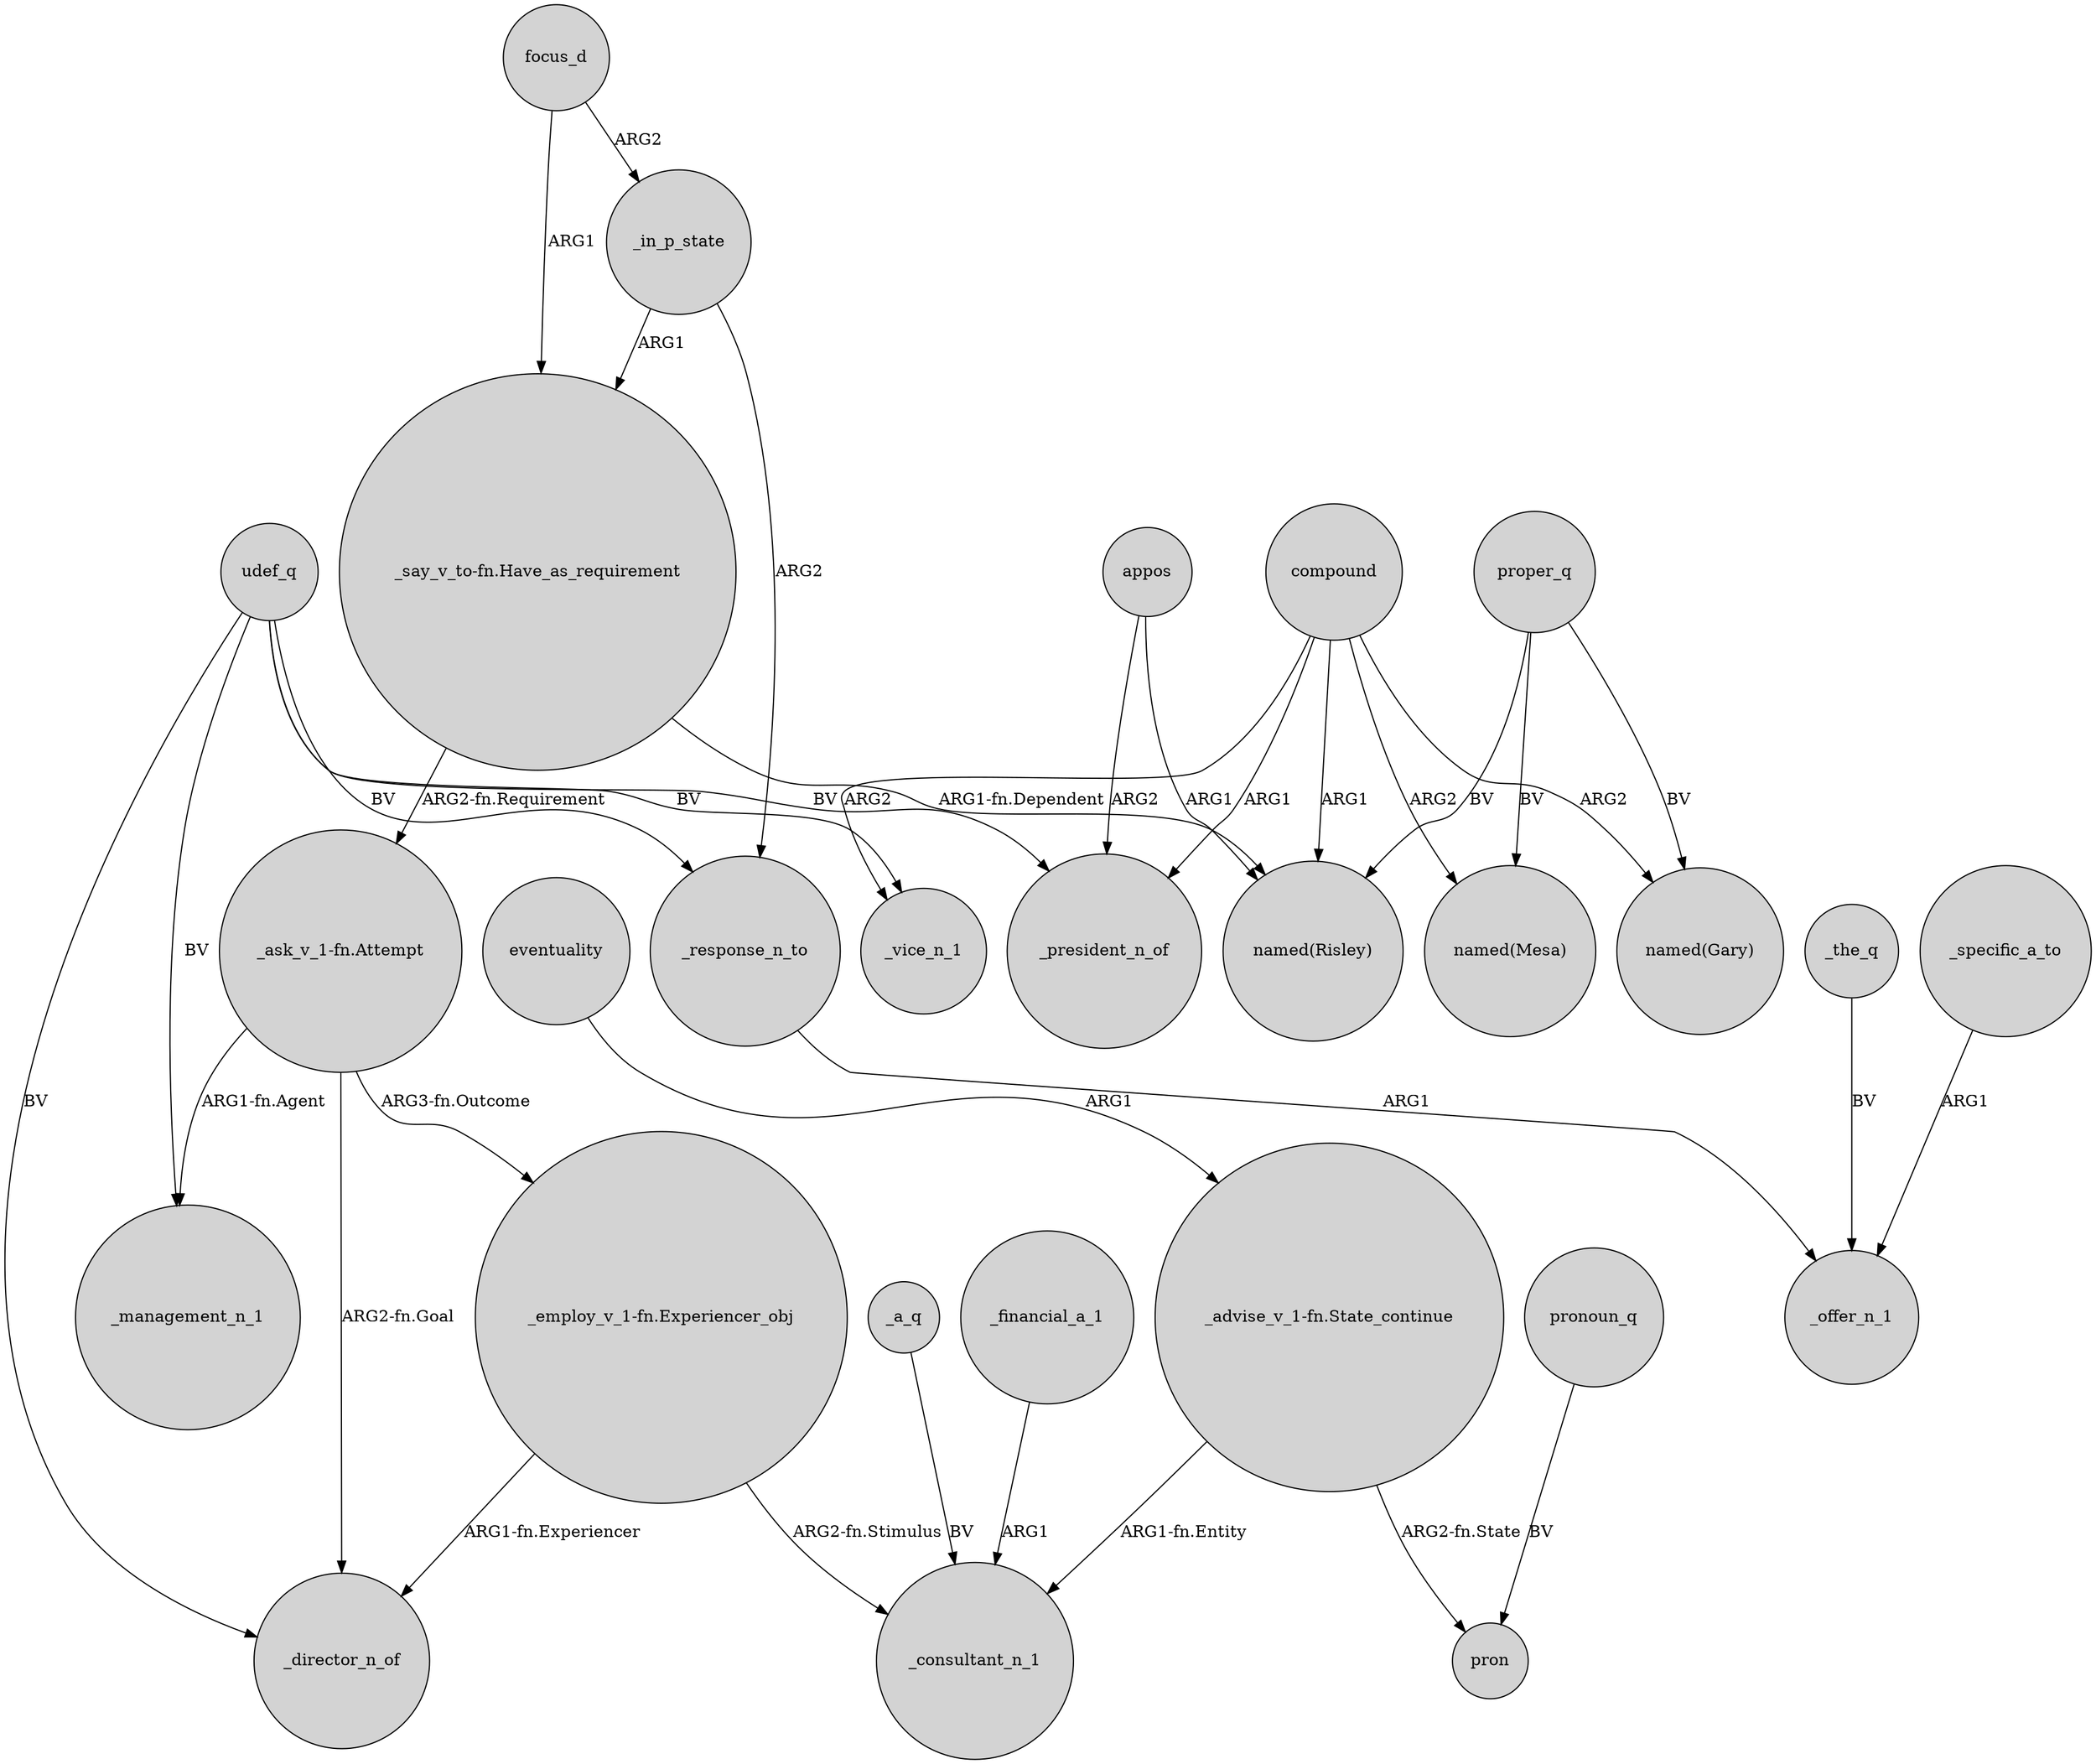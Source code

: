 digraph {
	node [shape=circle style=filled]
	udef_q -> _director_n_of [label=BV]
	appos -> _president_n_of [label=ARG2]
	focus_d -> _in_p_state [label=ARG2]
	proper_q -> "named(Gary)" [label=BV]
	_a_q -> _consultant_n_1 [label=BV]
	compound -> "named(Risley)" [label=ARG1]
	eventuality -> "_advise_v_1-fn.State_continue" [label=ARG1]
	"_employ_v_1-fn.Experiencer_obj" -> _consultant_n_1 [label="ARG2-fn.Stimulus"]
	"_employ_v_1-fn.Experiencer_obj" -> _director_n_of [label="ARG1-fn.Experiencer"]
	focus_d -> "_say_v_to-fn.Have_as_requirement" [label=ARG1]
	_response_n_to -> _offer_n_1 [label=ARG1]
	"_ask_v_1-fn.Attempt" -> _director_n_of [label="ARG2-fn.Goal"]
	appos -> "named(Risley)" [label=ARG1]
	compound -> "named(Mesa)" [label=ARG2]
	_in_p_state -> "_say_v_to-fn.Have_as_requirement" [label=ARG1]
	"_say_v_to-fn.Have_as_requirement" -> "named(Risley)" [label="ARG1-fn.Dependent"]
	udef_q -> _management_n_1 [label=BV]
	pronoun_q -> pron [label=BV]
	udef_q -> _vice_n_1 [label=BV]
	"_advise_v_1-fn.State_continue" -> pron [label="ARG2-fn.State"]
	proper_q -> "named(Risley)" [label=BV]
	_in_p_state -> _response_n_to [label=ARG2]
	_the_q -> _offer_n_1 [label=BV]
	"_ask_v_1-fn.Attempt" -> _management_n_1 [label="ARG1-fn.Agent"]
	compound -> _vice_n_1 [label=ARG2]
	compound -> "named(Gary)" [label=ARG2]
	compound -> _president_n_of [label=ARG1]
	udef_q -> _response_n_to [label=BV]
	"_say_v_to-fn.Have_as_requirement" -> "_ask_v_1-fn.Attempt" [label="ARG2-fn.Requirement"]
	"_ask_v_1-fn.Attempt" -> "_employ_v_1-fn.Experiencer_obj" [label="ARG3-fn.Outcome"]
	proper_q -> "named(Mesa)" [label=BV]
	"_advise_v_1-fn.State_continue" -> _consultant_n_1 [label="ARG1-fn.Entity"]
	udef_q -> _president_n_of [label=BV]
	_specific_a_to -> _offer_n_1 [label=ARG1]
	_financial_a_1 -> _consultant_n_1 [label=ARG1]
}

